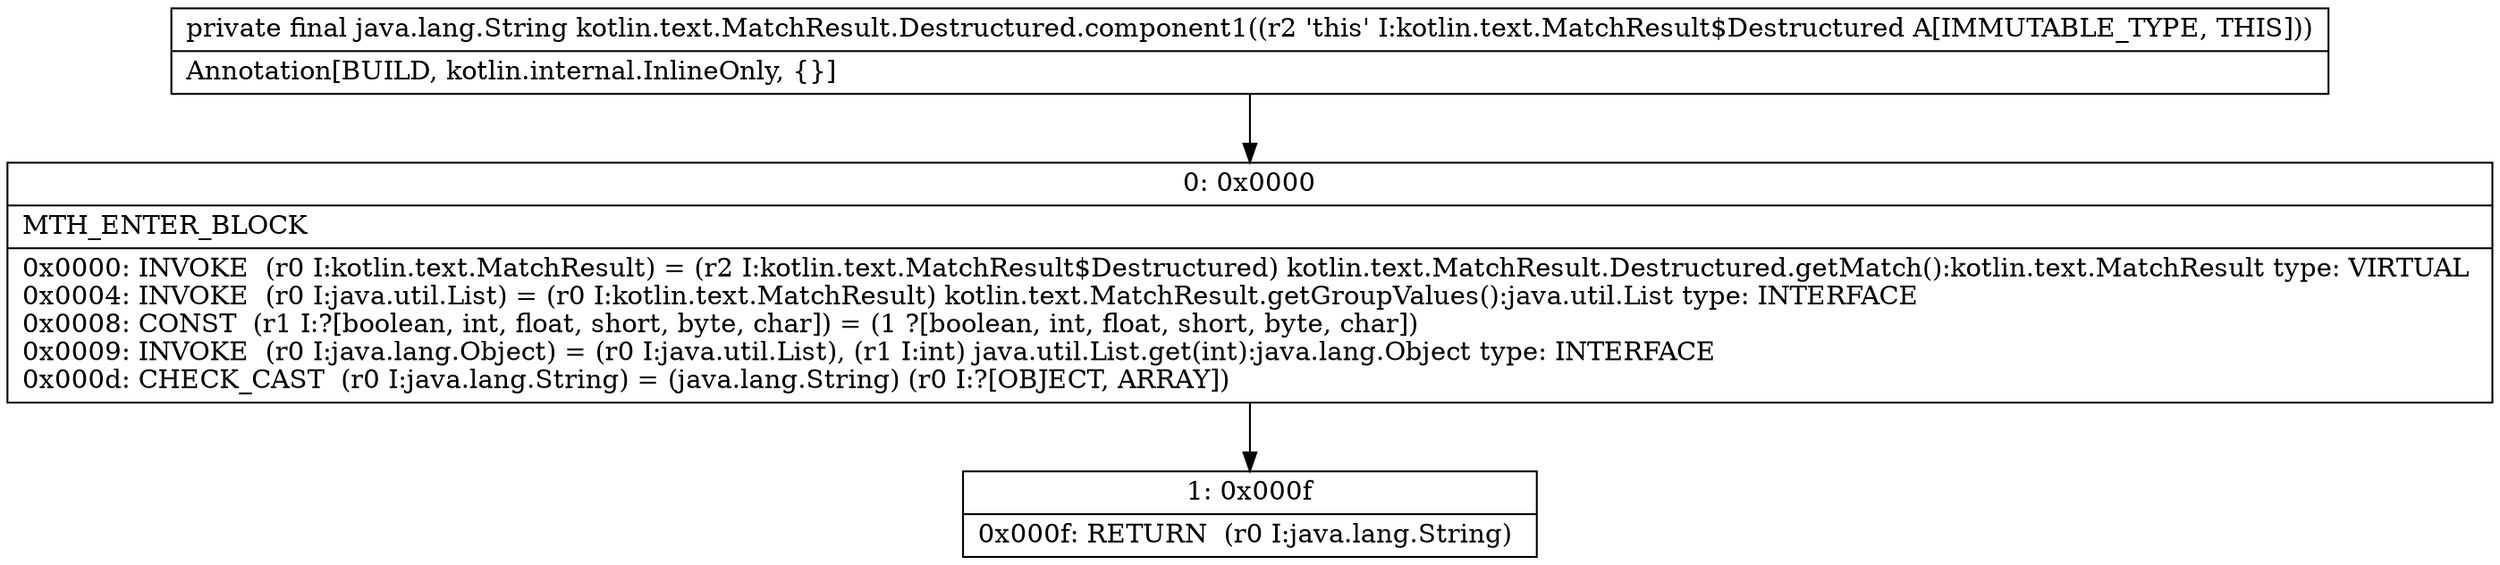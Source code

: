 digraph "CFG forkotlin.text.MatchResult.Destructured.component1()Ljava\/lang\/String;" {
Node_0 [shape=record,label="{0\:\ 0x0000|MTH_ENTER_BLOCK\l|0x0000: INVOKE  (r0 I:kotlin.text.MatchResult) = (r2 I:kotlin.text.MatchResult$Destructured) kotlin.text.MatchResult.Destructured.getMatch():kotlin.text.MatchResult type: VIRTUAL \l0x0004: INVOKE  (r0 I:java.util.List) = (r0 I:kotlin.text.MatchResult) kotlin.text.MatchResult.getGroupValues():java.util.List type: INTERFACE \l0x0008: CONST  (r1 I:?[boolean, int, float, short, byte, char]) = (1 ?[boolean, int, float, short, byte, char]) \l0x0009: INVOKE  (r0 I:java.lang.Object) = (r0 I:java.util.List), (r1 I:int) java.util.List.get(int):java.lang.Object type: INTERFACE \l0x000d: CHECK_CAST  (r0 I:java.lang.String) = (java.lang.String) (r0 I:?[OBJECT, ARRAY]) \l}"];
Node_1 [shape=record,label="{1\:\ 0x000f|0x000f: RETURN  (r0 I:java.lang.String) \l}"];
MethodNode[shape=record,label="{private final java.lang.String kotlin.text.MatchResult.Destructured.component1((r2 'this' I:kotlin.text.MatchResult$Destructured A[IMMUTABLE_TYPE, THIS]))  | Annotation[BUILD, kotlin.internal.InlineOnly, \{\}]\l}"];
MethodNode -> Node_0;
Node_0 -> Node_1;
}

